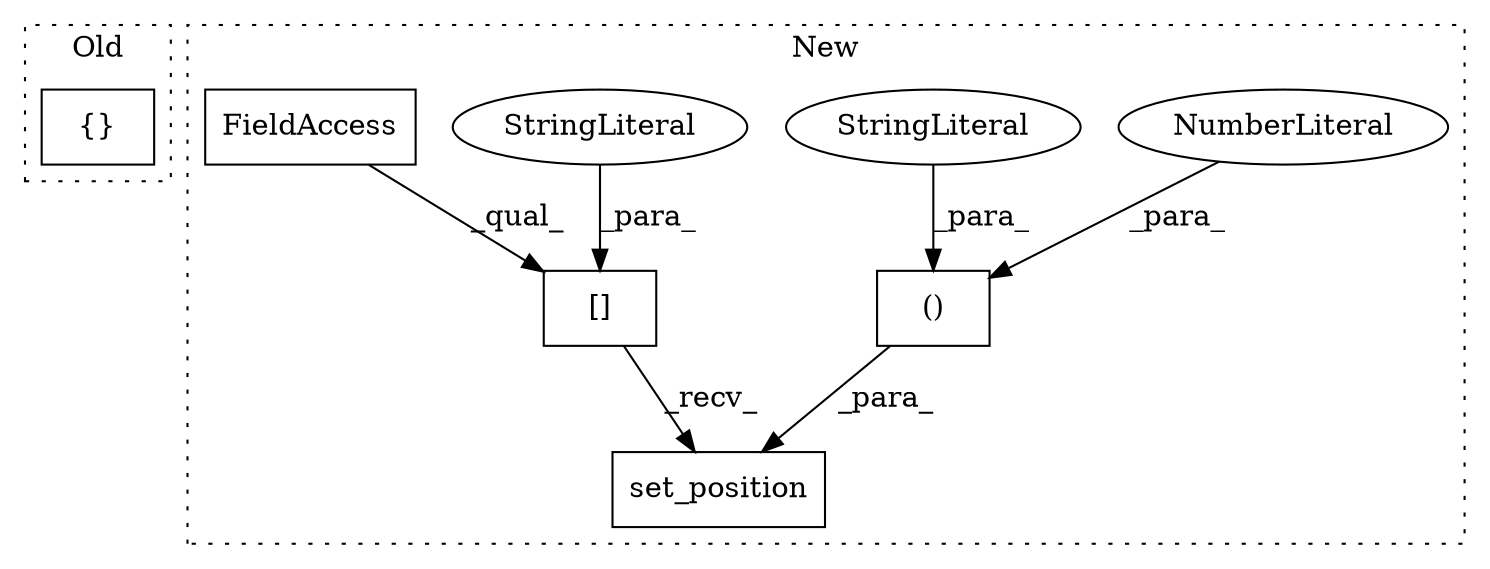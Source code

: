 digraph G {
subgraph cluster0 {
1 [label="{}" a="4" s="2581,2592" l="1,1" shape="box"];
label = "Old";
style="dotted";
}
subgraph cluster1 {
2 [label="set_position" a="32" s="2934,2976" l="18,2" shape="box"];
3 [label="()" a="106" s="2952" l="24" shape="box"];
4 [label="[]" a="2" s="2914,2932" l="10,1" shape="box"];
5 [label="NumberLiteral" a="34" s="2974" l="2" shape="ellipse"];
6 [label="StringLiteral" a="45" s="2952" l="9" shape="ellipse"];
7 [label="StringLiteral" a="45" s="2924" l="8" shape="ellipse"];
8 [label="FieldAccess" a="22" s="2914" l="2" shape="box"];
label = "New";
style="dotted";
}
3 -> 2 [label="_para_"];
4 -> 2 [label="_recv_"];
5 -> 3 [label="_para_"];
6 -> 3 [label="_para_"];
7 -> 4 [label="_para_"];
8 -> 4 [label="_qual_"];
}